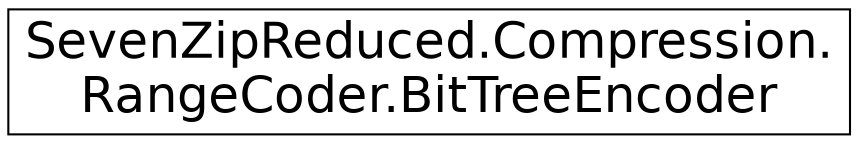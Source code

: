 digraph "Graphical Class Hierarchy"
{
  edge [fontname="Helvetica",fontsize="24",labelfontname="Helvetica",labelfontsize="24"];
  node [fontname="Helvetica",fontsize="24",shape=record];
  rankdir="LR";
  Node1 [label="SevenZipReduced.Compression.\lRangeCoder.BitTreeEncoder",height=0.2,width=0.4,color="black", fillcolor="white", style="filled",URL="$struct_seven_zip_reduced_1_1_compression_1_1_range_coder_1_1_bit_tree_encoder.html"];
}
